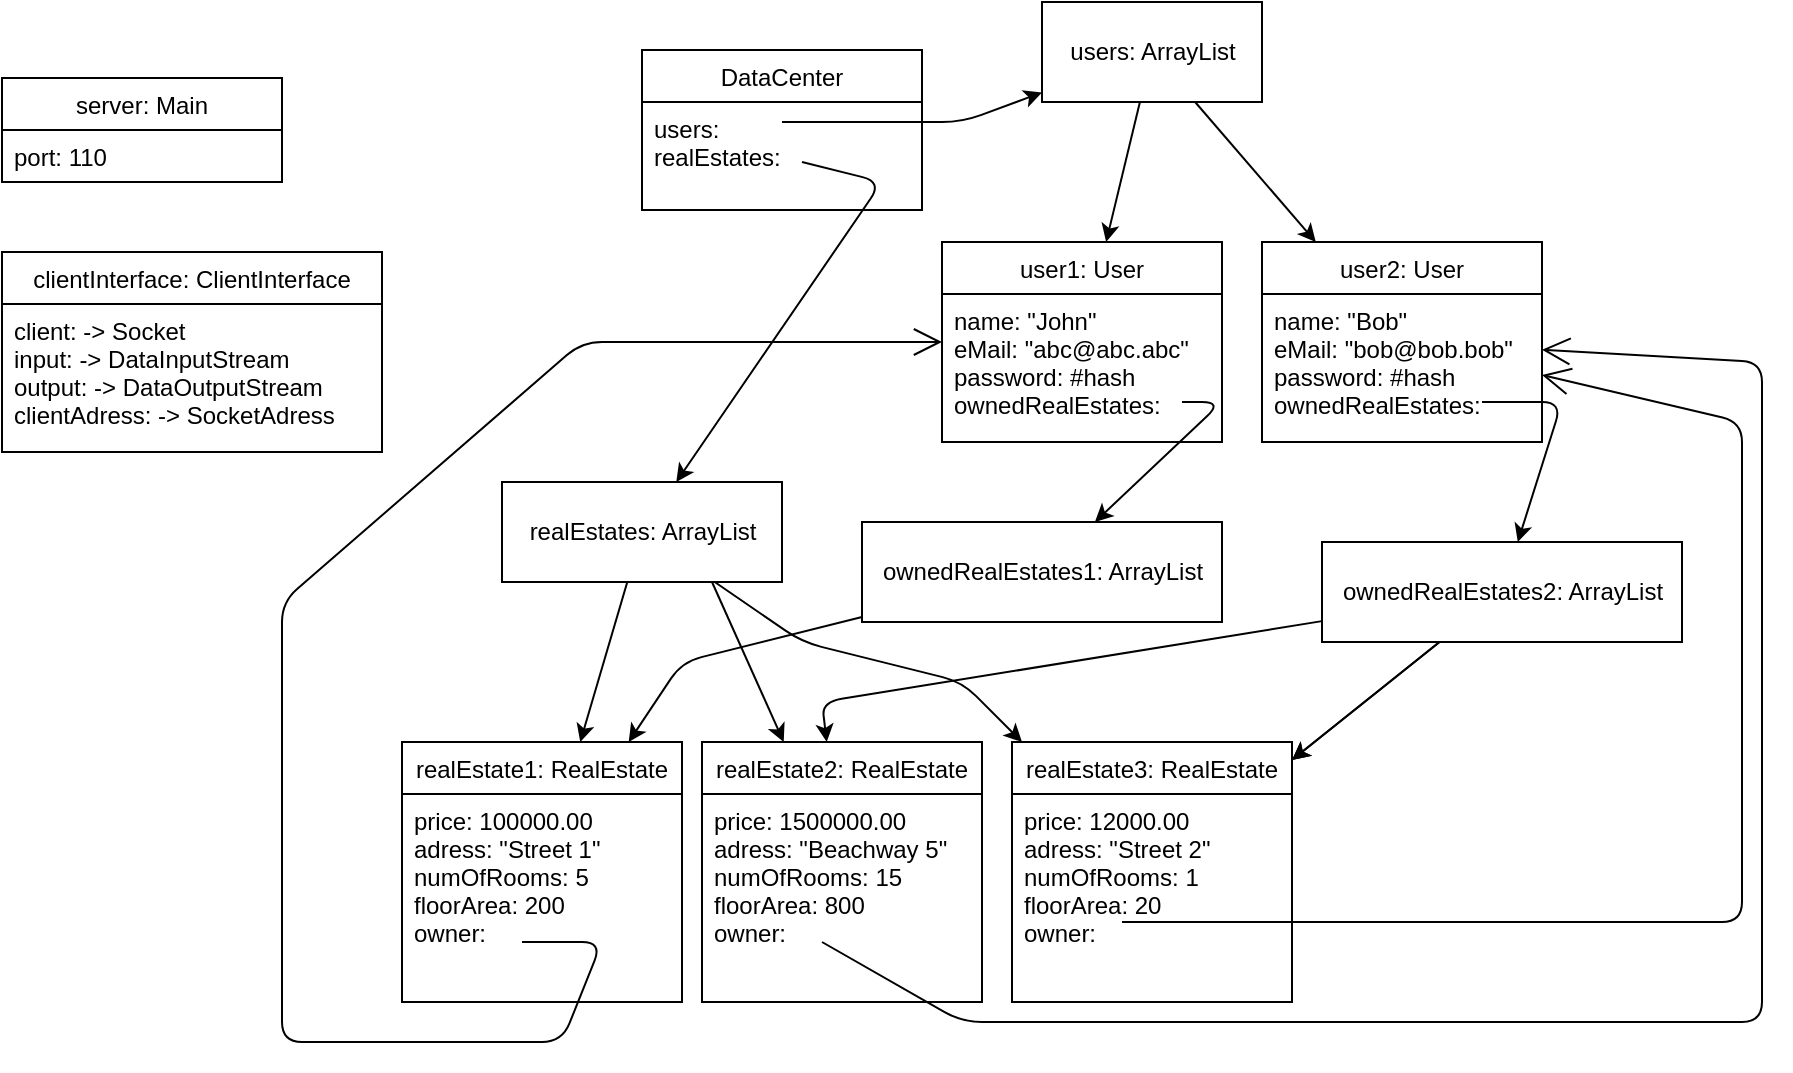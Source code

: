 <mxfile version="13.9.9" type="device"><diagram id="vdd5bz7Pydv17KkqvXyb" name="Page-1"><mxGraphModel dx="1086" dy="764" grid="1" gridSize="10" guides="1" tooltips="1" connect="1" arrows="1" fold="1" page="1" pageScale="1" pageWidth="827" pageHeight="1169" math="0" shadow="0"><root><mxCell id="0"/><mxCell id="1" parent="0"/><mxCell id="2" value="server: Main" style="swimlane;fontStyle=0;childLayout=stackLayout;horizontal=1;startSize=26;fillColor=none;horizontalStack=0;resizeParent=1;resizeParentMax=0;resizeLast=0;collapsible=1;marginBottom=0;" parent="1" vertex="1"><mxGeometry x="50" y="48" width="140" height="52" as="geometry"><mxRectangle x="40" y="50" width="100" height="26" as="alternateBounds"/></mxGeometry></mxCell><mxCell id="3" value="port: 110" style="text;strokeColor=none;fillColor=none;align=left;verticalAlign=top;spacingLeft=4;spacingRight=4;overflow=hidden;rotatable=0;points=[[0,0.5],[1,0.5]];portConstraint=eastwest;" parent="2" vertex="1"><mxGeometry y="26" width="140" height="26" as="geometry"/></mxCell><mxCell id="5" value="clientInterface: ClientInterface" style="swimlane;fontStyle=0;childLayout=stackLayout;horizontal=1;startSize=26;fillColor=none;horizontalStack=0;resizeParent=1;resizeParentMax=0;resizeLast=0;collapsible=1;marginBottom=0;" parent="1" vertex="1"><mxGeometry x="50" y="135" width="190" height="100" as="geometry"><mxRectangle x="10" y="130" width="100" height="26" as="alternateBounds"/></mxGeometry></mxCell><mxCell id="6" value="client: -&gt; Socket&#10;input: -&gt; DataInputStream&#10;output: -&gt; DataOutputStream&#10;clientAdress: -&gt; SocketAdress" style="text;strokeColor=none;fillColor=none;align=left;verticalAlign=top;spacingLeft=4;spacingRight=4;overflow=hidden;rotatable=0;points=[[0,0.5],[1,0.5]];portConstraint=eastwest;" parent="5" vertex="1"><mxGeometry y="26" width="190" height="74" as="geometry"/></mxCell><mxCell id="7" value="user1: User" style="swimlane;fontStyle=0;childLayout=stackLayout;horizontal=1;startSize=26;fillColor=none;horizontalStack=0;resizeParent=1;resizeParentMax=0;resizeLast=0;collapsible=1;marginBottom=0;" parent="1" vertex="1"><mxGeometry x="520" y="130" width="140" height="100" as="geometry"><mxRectangle x="210" y="220" width="100" height="26" as="alternateBounds"/></mxGeometry></mxCell><mxCell id="8" value="name: &quot;John&quot;&#10;eMail: &quot;abc@abc.abc&quot;&#10;password: #hash&#10;ownedRealEstates: " style="text;strokeColor=none;fillColor=none;align=left;verticalAlign=top;spacingLeft=4;spacingRight=4;overflow=hidden;rotatable=0;points=[[0,0.5],[1,0.5]];portConstraint=eastwest;" parent="7" vertex="1"><mxGeometry y="26" width="140" height="74" as="geometry"/></mxCell><mxCell id="9" value="DataCenter" style="swimlane;fontStyle=0;childLayout=stackLayout;horizontal=1;startSize=26;fillColor=none;horizontalStack=0;resizeParent=1;resizeParentMax=0;resizeLast=0;collapsible=1;marginBottom=0;" parent="1" vertex="1"><mxGeometry x="370" y="34" width="140" height="80" as="geometry"><mxRectangle x="260" y="100" width="100" height="26" as="alternateBounds"/></mxGeometry></mxCell><mxCell id="10" value="users:&#10;realEstates: " style="text;strokeColor=none;fillColor=none;align=left;verticalAlign=top;spacingLeft=4;spacingRight=4;overflow=hidden;rotatable=0;points=[[0,0.5],[1,0.5]];portConstraint=eastwest;" parent="9" vertex="1"><mxGeometry y="26" width="140" height="54" as="geometry"/></mxCell><mxCell id="12" value="realEstate1: RealEstate" style="swimlane;fontStyle=0;childLayout=stackLayout;horizontal=1;startSize=26;fillColor=none;horizontalStack=0;resizeParent=1;resizeParentMax=0;resizeLast=0;collapsible=1;marginBottom=0;" parent="1" vertex="1"><mxGeometry x="250" y="380" width="140" height="130" as="geometry"><mxRectangle x="290" y="260" width="100" height="26" as="alternateBounds"/></mxGeometry></mxCell><mxCell id="13" value="price: 100000.00&#10;adress: &quot;Street 1&quot;&#10;numOfRooms: 5&#10;floorArea: 200&#10;owner: &#10;" style="text;strokeColor=none;fillColor=none;align=left;verticalAlign=top;spacingLeft=4;spacingRight=4;overflow=hidden;rotatable=0;points=[[0,0.5],[1,0.5]];portConstraint=eastwest;" parent="12" vertex="1"><mxGeometry y="26" width="140" height="104" as="geometry"/></mxCell><mxCell id="oKwVZIqPb-sbtykNxTGP-13" value="user2: User" style="swimlane;fontStyle=0;childLayout=stackLayout;horizontal=1;startSize=26;fillColor=none;horizontalStack=0;resizeParent=1;resizeParentMax=0;resizeLast=0;collapsible=1;marginBottom=0;" vertex="1" parent="1"><mxGeometry x="680" y="130" width="140" height="100" as="geometry"><mxRectangle x="210" y="220" width="100" height="26" as="alternateBounds"/></mxGeometry></mxCell><mxCell id="oKwVZIqPb-sbtykNxTGP-14" value="name: &quot;Bob&quot;&#10;eMail: &quot;bob@bob.bob&quot;&#10;password: #hash&#10;ownedRealEstates: " style="text;strokeColor=none;fillColor=none;align=left;verticalAlign=top;spacingLeft=4;spacingRight=4;overflow=hidden;rotatable=0;points=[[0,0.5],[1,0.5]];portConstraint=eastwest;" vertex="1" parent="oKwVZIqPb-sbtykNxTGP-13"><mxGeometry y="26" width="140" height="74" as="geometry"/></mxCell><mxCell id="oKwVZIqPb-sbtykNxTGP-15" value="realEstate2: RealEstate" style="swimlane;fontStyle=0;childLayout=stackLayout;horizontal=1;startSize=26;fillColor=none;horizontalStack=0;resizeParent=1;resizeParentMax=0;resizeLast=0;collapsible=1;marginBottom=0;" vertex="1" parent="1"><mxGeometry x="400" y="380" width="140" height="130" as="geometry"><mxRectangle x="290" y="260" width="100" height="26" as="alternateBounds"/></mxGeometry></mxCell><mxCell id="oKwVZIqPb-sbtykNxTGP-16" value="price: 1500000.00&#10;adress: &quot;Beachway 5&quot;&#10;numOfRooms: 15&#10;floorArea: 800&#10;owner: &#10;" style="text;strokeColor=none;fillColor=none;align=left;verticalAlign=top;spacingLeft=4;spacingRight=4;overflow=hidden;rotatable=0;points=[[0,0.5],[1,0.5]];portConstraint=eastwest;" vertex="1" parent="oKwVZIqPb-sbtykNxTGP-15"><mxGeometry y="26" width="140" height="104" as="geometry"/></mxCell><mxCell id="oKwVZIqPb-sbtykNxTGP-17" value="realEstate3: RealEstate" style="swimlane;fontStyle=0;childLayout=stackLayout;horizontal=1;startSize=26;fillColor=none;horizontalStack=0;resizeParent=1;resizeParentMax=0;resizeLast=0;collapsible=1;marginBottom=0;" vertex="1" parent="1"><mxGeometry x="555" y="380" width="140" height="130" as="geometry"><mxRectangle x="290" y="260" width="100" height="26" as="alternateBounds"/></mxGeometry></mxCell><mxCell id="oKwVZIqPb-sbtykNxTGP-18" value="price: 12000.00&#10;adress: &quot;Street 2&quot;&#10;numOfRooms: 1&#10;floorArea: 20&#10;owner: &#10;" style="text;strokeColor=none;fillColor=none;align=left;verticalAlign=top;spacingLeft=4;spacingRight=4;overflow=hidden;rotatable=0;points=[[0,0.5],[1,0.5]];portConstraint=eastwest;" vertex="1" parent="oKwVZIqPb-sbtykNxTGP-17"><mxGeometry y="26" width="140" height="104" as="geometry"/></mxCell><mxCell id="oKwVZIqPb-sbtykNxTGP-28" value="users: ArrayList" style="html=1;" vertex="1" parent="1"><mxGeometry x="570" y="10" width="110" height="50" as="geometry"/></mxCell><mxCell id="oKwVZIqPb-sbtykNxTGP-29" value="&lt;span style=&quot;text-align: left&quot;&gt;ownedRealEstates1&lt;/span&gt;: ArrayList" style="html=1;" vertex="1" parent="1"><mxGeometry x="480" y="270" width="180" height="50" as="geometry"/></mxCell><mxCell id="oKwVZIqPb-sbtykNxTGP-30" value="&lt;span style=&quot;text-align: left&quot;&gt;realEstates&lt;/span&gt;: ArrayList" style="html=1;" vertex="1" parent="1"><mxGeometry x="300" y="250" width="140" height="50" as="geometry"/></mxCell><mxCell id="oKwVZIqPb-sbtykNxTGP-32" value="&lt;span style=&quot;text-align: left&quot;&gt;ownedRealEstates2&lt;/span&gt;: ArrayList" style="html=1;" vertex="1" parent="1"><mxGeometry x="710" y="280" width="180" height="50" as="geometry"/></mxCell><mxCell id="oKwVZIqPb-sbtykNxTGP-33" value="" style="endArrow=classic;html=1;" edge="1" parent="1" target="oKwVZIqPb-sbtykNxTGP-28"><mxGeometry width="50" height="50" relative="1" as="geometry"><mxPoint x="440" y="70" as="sourcePoint"/><mxPoint x="540" y="20" as="targetPoint"/><Array as="points"><mxPoint x="440" y="70"/><mxPoint x="530" y="70"/></Array></mxGeometry></mxCell><mxCell id="oKwVZIqPb-sbtykNxTGP-34" value="" style="endArrow=classic;html=1;" edge="1" parent="1" target="oKwVZIqPb-sbtykNxTGP-30"><mxGeometry width="50" height="50" relative="1" as="geometry"><mxPoint x="450" y="90" as="sourcePoint"/><mxPoint x="450" y="210" as="targetPoint"/><Array as="points"><mxPoint x="450" y="90"/><mxPoint x="490" y="100"/></Array></mxGeometry></mxCell><mxCell id="oKwVZIqPb-sbtykNxTGP-35" value="" style="endArrow=classic;html=1;" edge="1" parent="1" source="oKwVZIqPb-sbtykNxTGP-28" target="7"><mxGeometry width="50" height="50" relative="1" as="geometry"><mxPoint x="410" y="270" as="sourcePoint"/><mxPoint x="460" y="220" as="targetPoint"/></mxGeometry></mxCell><mxCell id="oKwVZIqPb-sbtykNxTGP-36" value="" style="endArrow=classic;html=1;" edge="1" parent="1" source="oKwVZIqPb-sbtykNxTGP-28" target="oKwVZIqPb-sbtykNxTGP-13"><mxGeometry width="50" height="50" relative="1" as="geometry"><mxPoint x="420" y="280" as="sourcePoint"/><mxPoint x="470" y="230" as="targetPoint"/></mxGeometry></mxCell><mxCell id="oKwVZIqPb-sbtykNxTGP-37" value="" style="endArrow=classic;html=1;exitX=0.75;exitY=1;exitDx=0;exitDy=0;" edge="1" parent="1" source="oKwVZIqPb-sbtykNxTGP-30" target="oKwVZIqPb-sbtykNxTGP-15"><mxGeometry width="50" height="50" relative="1" as="geometry"><mxPoint x="760" y="420" as="sourcePoint"/><mxPoint x="480" y="360" as="targetPoint"/></mxGeometry></mxCell><mxCell id="oKwVZIqPb-sbtykNxTGP-38" value="" style="endArrow=classic;html=1;" edge="1" parent="1" source="oKwVZIqPb-sbtykNxTGP-32" target="oKwVZIqPb-sbtykNxTGP-15"><mxGeometry width="50" height="50" relative="1" as="geometry"><mxPoint x="790" y="470" as="sourcePoint"/><mxPoint x="840" y="420" as="targetPoint"/><Array as="points"><mxPoint x="460" y="360"/></Array></mxGeometry></mxCell><mxCell id="oKwVZIqPb-sbtykNxTGP-39" value="" style="endArrow=classic;html=1;" edge="1" parent="1" source="oKwVZIqPb-sbtykNxTGP-30" target="oKwVZIqPb-sbtykNxTGP-17"><mxGeometry width="50" height="50" relative="1" as="geometry"><mxPoint x="790" y="440" as="sourcePoint"/><mxPoint x="840" y="390" as="targetPoint"/><Array as="points"><mxPoint x="450" y="330"/><mxPoint x="530" y="350"/></Array></mxGeometry></mxCell><mxCell id="oKwVZIqPb-sbtykNxTGP-40" value="" style="endArrow=classic;html=1;" edge="1" parent="1" target="oKwVZIqPb-sbtykNxTGP-29"><mxGeometry width="50" height="50" relative="1" as="geometry"><mxPoint x="640" y="210" as="sourcePoint"/><mxPoint x="484" y="410" as="targetPoint"/><Array as="points"><mxPoint x="640" y="210"/><mxPoint x="660" y="210"/></Array></mxGeometry></mxCell><mxCell id="oKwVZIqPb-sbtykNxTGP-41" value="" style="endArrow=classic;html=1;" edge="1" parent="1" source="oKwVZIqPb-sbtykNxTGP-32" target="oKwVZIqPb-sbtykNxTGP-17"><mxGeometry width="50" height="50" relative="1" as="geometry"><mxPoint x="800" y="440" as="sourcePoint"/><mxPoint x="850" y="390" as="targetPoint"/></mxGeometry></mxCell><mxCell id="oKwVZIqPb-sbtykNxTGP-42" value="" style="endArrow=classic;html=1;" edge="1" parent="1" target="oKwVZIqPb-sbtykNxTGP-32"><mxGeometry width="50" height="50" relative="1" as="geometry"><mxPoint x="790" y="210" as="sourcePoint"/><mxPoint x="560" y="410" as="targetPoint"/><Array as="points"><mxPoint x="790" y="210"/><mxPoint x="830" y="210"/></Array></mxGeometry></mxCell><mxCell id="oKwVZIqPb-sbtykNxTGP-43" value="" style="endArrow=classic;html=1;" edge="1" parent="1" source="oKwVZIqPb-sbtykNxTGP-30" target="12"><mxGeometry width="50" height="50" relative="1" as="geometry"><mxPoint x="700" y="490" as="sourcePoint"/><mxPoint x="750" y="440" as="targetPoint"/></mxGeometry></mxCell><mxCell id="oKwVZIqPb-sbtykNxTGP-44" value="" style="endArrow=classic;html=1;" edge="1" parent="1" source="oKwVZIqPb-sbtykNxTGP-32" target="oKwVZIqPb-sbtykNxTGP-17"><mxGeometry width="50" height="50" relative="1" as="geometry"><mxPoint x="680" y="320" as="sourcePoint"/><mxPoint x="570.003" y="400" as="targetPoint"/></mxGeometry></mxCell><mxCell id="oKwVZIqPb-sbtykNxTGP-45" value="" style="endArrow=open;endFill=1;endSize=12;html=1;" edge="1" parent="1" target="oKwVZIqPb-sbtykNxTGP-13"><mxGeometry width="160" relative="1" as="geometry"><mxPoint x="610" y="470" as="sourcePoint"/><mxPoint x="640" y="600" as="targetPoint"/><Array as="points"><mxPoint x="610" y="470"/><mxPoint x="920" y="470"/><mxPoint x="920" y="220"/></Array></mxGeometry></mxCell><mxCell id="oKwVZIqPb-sbtykNxTGP-46" value="" style="endArrow=open;endFill=1;endSize=12;html=1;" edge="1" parent="1" target="oKwVZIqPb-sbtykNxTGP-13"><mxGeometry width="160" relative="1" as="geometry"><mxPoint x="460" y="480" as="sourcePoint"/><mxPoint x="650" y="610" as="targetPoint"/><Array as="points"><mxPoint x="460" y="480"/><mxPoint x="530" y="520"/><mxPoint x="930" y="520"/><mxPoint x="930" y="190"/></Array></mxGeometry></mxCell><mxCell id="oKwVZIqPb-sbtykNxTGP-47" value="" style="endArrow=open;endFill=1;endSize=12;html=1;" edge="1" parent="1" target="7"><mxGeometry width="160" relative="1" as="geometry"><mxPoint x="310" y="480" as="sourcePoint"/><mxPoint x="660" y="620" as="targetPoint"/><Array as="points"><mxPoint x="310" y="480"/><mxPoint x="350" y="480"/><mxPoint x="330" y="530"/><mxPoint x="190" y="530"/><mxPoint x="190" y="310"/><mxPoint x="340" y="180"/></Array></mxGeometry></mxCell><mxCell id="oKwVZIqPb-sbtykNxTGP-48" value="" style="endArrow=classic;html=1;" edge="1" parent="1" source="oKwVZIqPb-sbtykNxTGP-29" target="12"><mxGeometry width="50" height="50" relative="1" as="geometry"><mxPoint x="563.333" y="330" as="sourcePoint"/><mxPoint x="523.333" y="390" as="targetPoint"/><Array as="points"><mxPoint x="390" y="340"/></Array></mxGeometry></mxCell></root></mxGraphModel></diagram></mxfile>